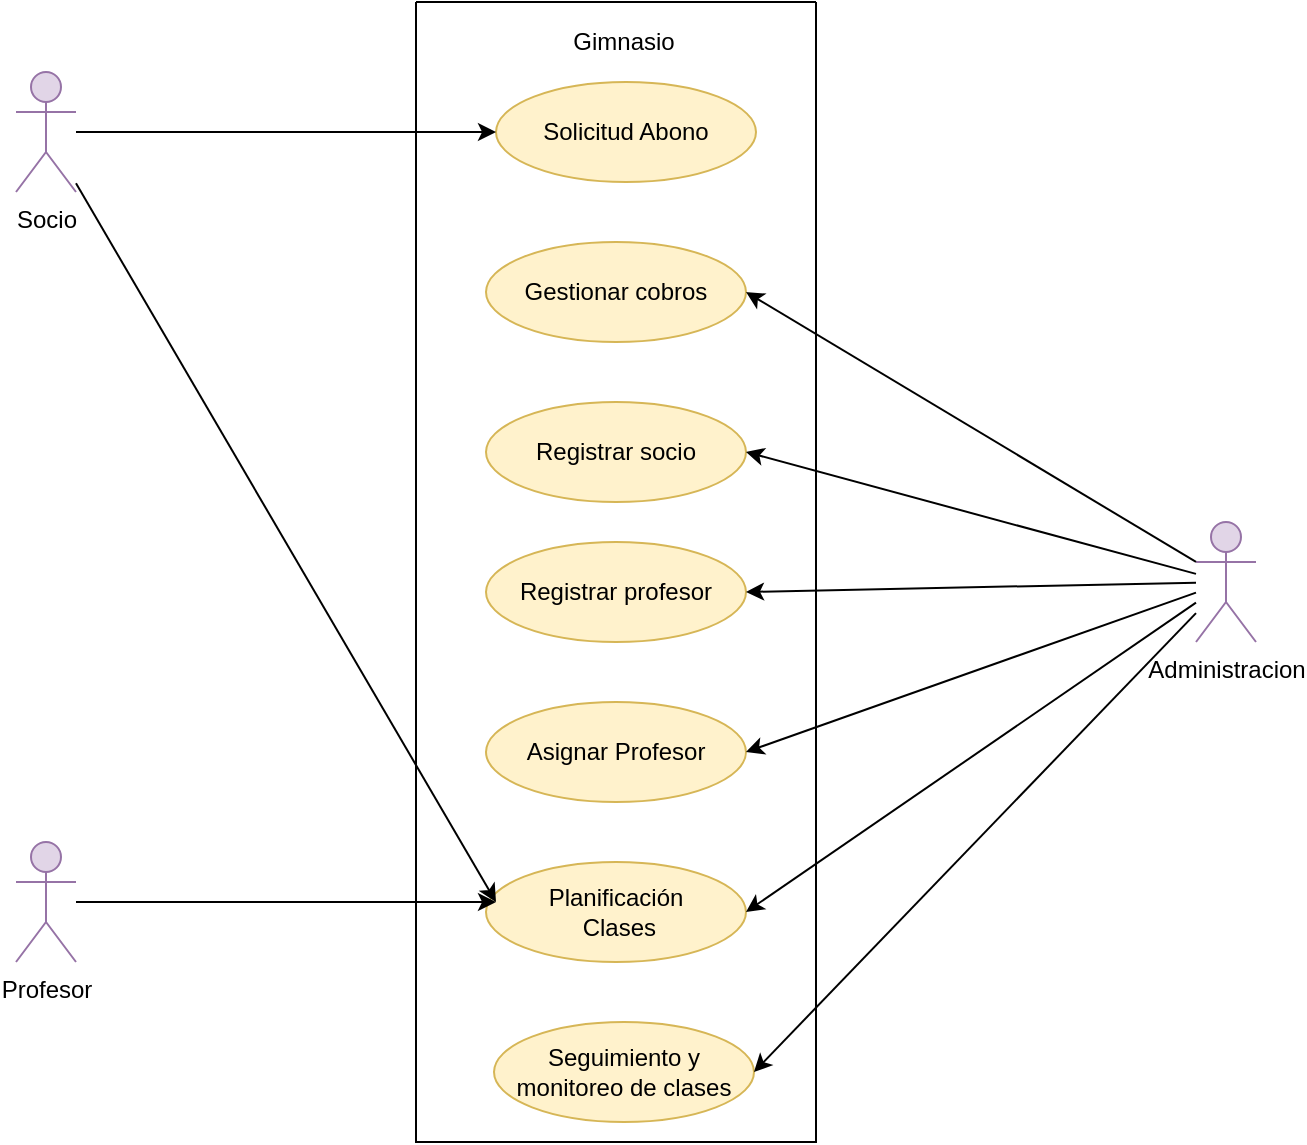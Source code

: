 <mxfile version="15.1.4" type="github"><diagram id="jCnWY4tn2D1D_Ysa1VCD" name="Page-1"><mxGraphModel dx="914" dy="495" grid="1" gridSize="10" guides="1" tooltips="1" connect="1" arrows="1" fold="1" page="1" pageScale="1" pageWidth="827" pageHeight="1169" math="0" shadow="0"><root><mxCell id="0"/><mxCell id="1" parent="0"/><mxCell id="-LYn9XUBzYJTxIxhj_jo-2" value="" style="swimlane;startSize=0;fillColor=#FFFFFF;" vertex="1" parent="1"><mxGeometry x="310" y="90" width="200" height="570" as="geometry"/></mxCell><mxCell id="-LYn9XUBzYJTxIxhj_jo-6" value="Gimnasio" style="text;html=1;strokeColor=none;fillColor=none;align=center;verticalAlign=middle;whiteSpace=wrap;rounded=0;" vertex="1" parent="-LYn9XUBzYJTxIxhj_jo-2"><mxGeometry x="84" y="10" width="40" height="20" as="geometry"/></mxCell><mxCell id="-LYn9XUBzYJTxIxhj_jo-7" value="Solicitud Abono" style="ellipse;whiteSpace=wrap;html=1;fillColor=#fff2cc;strokeColor=#d6b656;" vertex="1" parent="-LYn9XUBzYJTxIxhj_jo-2"><mxGeometry x="40" y="40" width="130" height="50" as="geometry"/></mxCell><mxCell id="-LYn9XUBzYJTxIxhj_jo-10" value="Gestionar cobros" style="ellipse;whiteSpace=wrap;html=1;fillColor=#fff2cc;strokeColor=#d6b656;" vertex="1" parent="-LYn9XUBzYJTxIxhj_jo-2"><mxGeometry x="35" y="120" width="130" height="50" as="geometry"/></mxCell><mxCell id="-LYn9XUBzYJTxIxhj_jo-11" value="Asignar Profesor" style="ellipse;whiteSpace=wrap;html=1;fillColor=#fff2cc;strokeColor=#d6b656;" vertex="1" parent="-LYn9XUBzYJTxIxhj_jo-2"><mxGeometry x="35" y="350" width="130" height="50" as="geometry"/></mxCell><mxCell id="-LYn9XUBzYJTxIxhj_jo-13" value="Registrar profesor" style="ellipse;whiteSpace=wrap;html=1;fillColor=#fff2cc;strokeColor=#d6b656;" vertex="1" parent="-LYn9XUBzYJTxIxhj_jo-2"><mxGeometry x="35" y="270" width="130" height="50" as="geometry"/></mxCell><mxCell id="-LYn9XUBzYJTxIxhj_jo-12" value="Registrar socio" style="ellipse;whiteSpace=wrap;html=1;fillColor=#fff2cc;strokeColor=#d6b656;" vertex="1" parent="-LYn9XUBzYJTxIxhj_jo-2"><mxGeometry x="35" y="200" width="130" height="50" as="geometry"/></mxCell><mxCell id="-LYn9XUBzYJTxIxhj_jo-8" value="Planificación&lt;span style=&quot;color: rgba(0 , 0 , 0 , 0) ; font-family: monospace ; font-size: 0px&quot;&gt;%3CmxGraphModel%3E%3Croot%3E%3CmxCell%20id%3D%220%22%2F%3E%3CmxCell%20id%3D%221%22%20parent%3D%220%22%2F%3E%3CmxCell%20id%3D%222%22%20value%3D%22Solicitud%20Abono%22%20style%3D%22ellipse%3BwhiteSpace%3Dwrap%3Bhtml%3D1%3B%22%20vertex%3D%221%22%20parent%3D%221%22%3E%3CmxGeometry%20x%3D%22350%22%20y%3D%22130%22%20width%3D%22120%22%20height%3D%2250%22%20as%3D%22geometry%22%2F%3E%3C%2FmxCell%3E%3C%2Froot%3E%3C%2FmxGraphModel%3E&lt;/span&gt;&lt;br&gt;&amp;nbsp;Clases" style="ellipse;whiteSpace=wrap;html=1;fillColor=#fff2cc;strokeColor=#d6b656;" vertex="1" parent="-LYn9XUBzYJTxIxhj_jo-2"><mxGeometry x="35" y="430" width="130" height="50" as="geometry"/></mxCell><mxCell id="-LYn9XUBzYJTxIxhj_jo-9" value="Seguimiento y monitoreo de clases" style="ellipse;whiteSpace=wrap;html=1;fillColor=#fff2cc;strokeColor=#d6b656;" vertex="1" parent="-LYn9XUBzYJTxIxhj_jo-2"><mxGeometry x="39" y="510" width="130" height="50" as="geometry"/></mxCell><mxCell id="-LYn9XUBzYJTxIxhj_jo-3" value="Socio" style="shape=umlActor;verticalLabelPosition=bottom;verticalAlign=top;html=1;outlineConnect=0;fillColor=#e1d5e7;strokeColor=#9673a6;" vertex="1" parent="1"><mxGeometry x="110" y="125" width="30" height="60" as="geometry"/></mxCell><mxCell id="-LYn9XUBzYJTxIxhj_jo-4" value="Administracion" style="shape=umlActor;verticalLabelPosition=bottom;verticalAlign=top;html=1;outlineConnect=0;fillColor=#e1d5e7;strokeColor=#9673a6;" vertex="1" parent="1"><mxGeometry x="700" y="350" width="30" height="60" as="geometry"/></mxCell><mxCell id="-LYn9XUBzYJTxIxhj_jo-5" value="Profesor" style="shape=umlActor;verticalLabelPosition=bottom;verticalAlign=top;html=1;outlineConnect=0;fillColor=#e1d5e7;strokeColor=#9673a6;" vertex="1" parent="1"><mxGeometry x="110" y="510" width="30" height="60" as="geometry"/></mxCell><mxCell id="-LYn9XUBzYJTxIxhj_jo-14" value="" style="endArrow=classic;html=1;entryX=0;entryY=0.5;entryDx=0;entryDy=0;" edge="1" parent="1" source="-LYn9XUBzYJTxIxhj_jo-3" target="-LYn9XUBzYJTxIxhj_jo-7"><mxGeometry width="50" height="50" relative="1" as="geometry"><mxPoint x="390" y="270" as="sourcePoint"/><mxPoint x="440" y="220" as="targetPoint"/></mxGeometry></mxCell><mxCell id="-LYn9XUBzYJTxIxhj_jo-15" value="" style="endArrow=classic;html=1;entryX=1;entryY=0.5;entryDx=0;entryDy=0;exitX=0;exitY=0.333;exitDx=0;exitDy=0;exitPerimeter=0;" edge="1" parent="1" source="-LYn9XUBzYJTxIxhj_jo-4" target="-LYn9XUBzYJTxIxhj_jo-10"><mxGeometry width="50" height="50" relative="1" as="geometry"><mxPoint x="650" y="160" as="sourcePoint"/><mxPoint x="440" y="220" as="targetPoint"/></mxGeometry></mxCell><mxCell id="-LYn9XUBzYJTxIxhj_jo-16" value="" style="endArrow=classic;html=1;entryX=1;entryY=0.5;entryDx=0;entryDy=0;" edge="1" parent="1" source="-LYn9XUBzYJTxIxhj_jo-4" target="-LYn9XUBzYJTxIxhj_jo-12"><mxGeometry width="50" height="50" relative="1" as="geometry"><mxPoint x="650" y="160" as="sourcePoint"/><mxPoint x="440" y="220" as="targetPoint"/></mxGeometry></mxCell><mxCell id="-LYn9XUBzYJTxIxhj_jo-17" value="" style="endArrow=classic;html=1;entryX=1;entryY=0.5;entryDx=0;entryDy=0;" edge="1" parent="1" source="-LYn9XUBzYJTxIxhj_jo-4" target="-LYn9XUBzYJTxIxhj_jo-13"><mxGeometry width="50" height="50" relative="1" as="geometry"><mxPoint x="650" y="160" as="sourcePoint"/><mxPoint x="440" y="220" as="targetPoint"/></mxGeometry></mxCell><mxCell id="-LYn9XUBzYJTxIxhj_jo-18" value="" style="endArrow=classic;html=1;entryX=1;entryY=0.5;entryDx=0;entryDy=0;" edge="1" parent="1" source="-LYn9XUBzYJTxIxhj_jo-4" target="-LYn9XUBzYJTxIxhj_jo-11"><mxGeometry width="50" height="50" relative="1" as="geometry"><mxPoint x="650" y="160" as="sourcePoint"/><mxPoint x="440" y="290" as="targetPoint"/></mxGeometry></mxCell><mxCell id="-LYn9XUBzYJTxIxhj_jo-19" value="" style="endArrow=classic;html=1;entryX=1;entryY=0.5;entryDx=0;entryDy=0;" edge="1" parent="1" source="-LYn9XUBzYJTxIxhj_jo-4" target="-LYn9XUBzYJTxIxhj_jo-8"><mxGeometry width="50" height="50" relative="1" as="geometry"><mxPoint x="650" y="160" as="sourcePoint"/><mxPoint x="440" y="360" as="targetPoint"/></mxGeometry></mxCell><mxCell id="-LYn9XUBzYJTxIxhj_jo-20" value="" style="endArrow=classic;html=1;" edge="1" parent="1" source="-LYn9XUBzYJTxIxhj_jo-5"><mxGeometry width="50" height="50" relative="1" as="geometry"><mxPoint x="390" y="410" as="sourcePoint"/><mxPoint x="350" y="540" as="targetPoint"/></mxGeometry></mxCell><mxCell id="-LYn9XUBzYJTxIxhj_jo-21" value="" style="endArrow=classic;html=1;" edge="1" parent="1" source="-LYn9XUBzYJTxIxhj_jo-3"><mxGeometry width="50" height="50" relative="1" as="geometry"><mxPoint x="390" y="340" as="sourcePoint"/><mxPoint x="350" y="540" as="targetPoint"/></mxGeometry></mxCell><mxCell id="-LYn9XUBzYJTxIxhj_jo-24" value="" style="endArrow=classic;html=1;entryX=1;entryY=0.5;entryDx=0;entryDy=0;" edge="1" parent="1" source="-LYn9XUBzYJTxIxhj_jo-4" target="-LYn9XUBzYJTxIxhj_jo-9"><mxGeometry width="50" height="50" relative="1" as="geometry"><mxPoint x="390" y="480" as="sourcePoint"/><mxPoint x="440" y="430" as="targetPoint"/></mxGeometry></mxCell></root></mxGraphModel></diagram></mxfile>